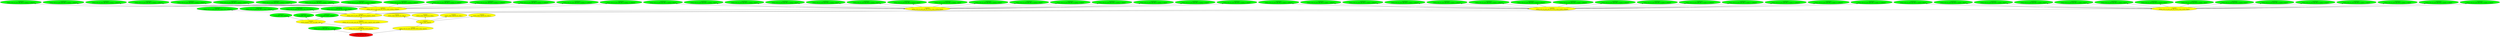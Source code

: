 digraph {
rankdir="BT"
ss_tail_light_24px_unflipped [fillcolor=green style="filled" label="<spriteset>\nss_tail_light_24px_unflipped"]
ss_tail_light_24px_flipped [fillcolor=green style="filled" label="<spriteset>\nss_tail_light_24px_flipped"]
ss_tail_light_empty_unflipped [fillcolor=green style="filled" label="<spriteset>\nss_tail_light_empty_unflipped"]
switch_graphics_layer_tail_light_24px [fillcolor=yellow style="filled" label="<switch>\nswitch_graphics_layer_tail_light_24px"]
switch_cargo_capacity_by_cargo_0 [fillcolor=yellow style="filled" label="<switch>\nswitch_cargo_capacity_by_cargo_0"]
switch_cargo_capacity_by_cargo_1 [fillcolor=yellow style="filled" label="<switch>\nswitch_cargo_capacity_by_cargo_1"]
switch_cargo_capacity_by_cargo_2 [fillcolor=yellow style="filled" label="<switch>\nswitch_cargo_capacity_by_cargo_2"]
switch_cargo_capacity_by_cargo_3 [fillcolor=yellow style="filled" label="<switch>\nswitch_cargo_capacity_by_cargo_3"]
switch_cargo_capacity [fillcolor=yellow style="filled" label="<switch>\nswitch_cargo_capacity"]
sliding_roof_car_pony_gen_6B_ss_has_cover_unflipped [fillcolor=green style="filled" label="<spriteset>\nsliding_roof_car_pony_gen_6B_ss_has_cover_unflipped"]
sliding_roof_car_pony_gen_6B_ss_empty_unflipped [fillcolor=green style="filled" label="<spriteset>\nsliding_roof_car_pony_gen_6B_ss_empty_unflipped"]
sliding_roof_car_pony_gen_6B_ss_loading_0_unflipped [fillcolor=green style="filled" label="<spriteset>\nsliding_roof_car_pony_gen_6B_ss_loading_0_unflipped"]
sliding_roof_car_pony_gen_6B_ss_loaded_0_unflipped [fillcolor=green style="filled" label="<spriteset>\nsliding_roof_car_pony_gen_6B_ss_loaded_0_unflipped"]
sliding_roof_car_pony_gen_6B_ss_loading_1_unflipped [fillcolor=green style="filled" label="<spriteset>\nsliding_roof_car_pony_gen_6B_ss_loading_1_unflipped"]
sliding_roof_car_pony_gen_6B_ss_loaded_1_unflipped [fillcolor=green style="filled" label="<spriteset>\nsliding_roof_car_pony_gen_6B_ss_loaded_1_unflipped"]
sliding_roof_car_pony_gen_6B_ss_loading_2_unflipped [fillcolor=green style="filled" label="<spriteset>\nsliding_roof_car_pony_gen_6B_ss_loading_2_unflipped"]
sliding_roof_car_pony_gen_6B_ss_loaded_2_unflipped [fillcolor=green style="filled" label="<spriteset>\nsliding_roof_car_pony_gen_6B_ss_loaded_2_unflipped"]
sliding_roof_car_pony_gen_6B_ss_loading_3_unflipped [fillcolor=green style="filled" label="<spriteset>\nsliding_roof_car_pony_gen_6B_ss_loading_3_unflipped"]
sliding_roof_car_pony_gen_6B_ss_loaded_3_unflipped [fillcolor=green style="filled" label="<spriteset>\nsliding_roof_car_pony_gen_6B_ss_loaded_3_unflipped"]
sliding_roof_car_pony_gen_6B_ss_loading_4_unflipped [fillcolor=green style="filled" label="<spriteset>\nsliding_roof_car_pony_gen_6B_ss_loading_4_unflipped"]
sliding_roof_car_pony_gen_6B_ss_loaded_4_unflipped [fillcolor=green style="filled" label="<spriteset>\nsliding_roof_car_pony_gen_6B_ss_loaded_4_unflipped"]
sliding_roof_car_pony_gen_6B_ss_loading_5_unflipped [fillcolor=green style="filled" label="<spriteset>\nsliding_roof_car_pony_gen_6B_ss_loading_5_unflipped"]
sliding_roof_car_pony_gen_6B_ss_loaded_5_unflipped [fillcolor=green style="filled" label="<spriteset>\nsliding_roof_car_pony_gen_6B_ss_loaded_5_unflipped"]
sliding_roof_car_pony_gen_6B_ss_loading_6_unflipped [fillcolor=green style="filled" label="<spriteset>\nsliding_roof_car_pony_gen_6B_ss_loading_6_unflipped"]
sliding_roof_car_pony_gen_6B_ss_loaded_6_unflipped [fillcolor=green style="filled" label="<spriteset>\nsliding_roof_car_pony_gen_6B_ss_loaded_6_unflipped"]
sliding_roof_car_pony_gen_6B_ss_loading_7_unflipped [fillcolor=green style="filled" label="<spriteset>\nsliding_roof_car_pony_gen_6B_ss_loading_7_unflipped"]
sliding_roof_car_pony_gen_6B_ss_loaded_7_unflipped [fillcolor=green style="filled" label="<spriteset>\nsliding_roof_car_pony_gen_6B_ss_loaded_7_unflipped"]
sliding_roof_car_pony_gen_6B_ss_loading_8_unflipped [fillcolor=green style="filled" label="<spriteset>\nsliding_roof_car_pony_gen_6B_ss_loading_8_unflipped"]
sliding_roof_car_pony_gen_6B_ss_loaded_8_unflipped [fillcolor=green style="filled" label="<spriteset>\nsliding_roof_car_pony_gen_6B_ss_loaded_8_unflipped"]
sliding_roof_car_pony_gen_6B_ss_loading_9_unflipped [fillcolor=green style="filled" label="<spriteset>\nsliding_roof_car_pony_gen_6B_ss_loading_9_unflipped"]
sliding_roof_car_pony_gen_6B_ss_loaded_9_unflipped [fillcolor=green style="filled" label="<spriteset>\nsliding_roof_car_pony_gen_6B_ss_loaded_9_unflipped"]
sliding_roof_car_pony_gen_6B_ss_loading_10_unflipped [fillcolor=green style="filled" label="<spriteset>\nsliding_roof_car_pony_gen_6B_ss_loading_10_unflipped"]
sliding_roof_car_pony_gen_6B_ss_loaded_10_unflipped [fillcolor=green style="filled" label="<spriteset>\nsliding_roof_car_pony_gen_6B_ss_loaded_10_unflipped"]
sliding_roof_car_pony_gen_6B_ss_loading_11_unflipped [fillcolor=green style="filled" label="<spriteset>\nsliding_roof_car_pony_gen_6B_ss_loading_11_unflipped"]
sliding_roof_car_pony_gen_6B_ss_loaded_11_unflipped [fillcolor=green style="filled" label="<spriteset>\nsliding_roof_car_pony_gen_6B_ss_loaded_11_unflipped"]
sliding_roof_car_pony_gen_6B_ss_loading_12_unflipped [fillcolor=green style="filled" label="<spriteset>\nsliding_roof_car_pony_gen_6B_ss_loading_12_unflipped"]
sliding_roof_car_pony_gen_6B_ss_loaded_12_unflipped [fillcolor=green style="filled" label="<spriteset>\nsliding_roof_car_pony_gen_6B_ss_loaded_12_unflipped"]
sliding_roof_car_pony_gen_6B_ss_loading_13_unflipped [fillcolor=green style="filled" label="<spriteset>\nsliding_roof_car_pony_gen_6B_ss_loading_13_unflipped"]
sliding_roof_car_pony_gen_6B_ss_loaded_13_unflipped [fillcolor=green style="filled" label="<spriteset>\nsliding_roof_car_pony_gen_6B_ss_loaded_13_unflipped"]
sliding_roof_car_pony_gen_6B_ss_loading_14_unflipped [fillcolor=green style="filled" label="<spriteset>\nsliding_roof_car_pony_gen_6B_ss_loading_14_unflipped"]
sliding_roof_car_pony_gen_6B_ss_loaded_14_unflipped [fillcolor=green style="filled" label="<spriteset>\nsliding_roof_car_pony_gen_6B_ss_loaded_14_unflipped"]
sliding_roof_car_pony_gen_6B_ss_has_cover_flipped [fillcolor=green style="filled" label="<spriteset>\nsliding_roof_car_pony_gen_6B_ss_has_cover_flipped"]
sliding_roof_car_pony_gen_6B_ss_empty_flipped [fillcolor=green style="filled" label="<spriteset>\nsliding_roof_car_pony_gen_6B_ss_empty_flipped"]
sliding_roof_car_pony_gen_6B_ss_loading_0_flipped [fillcolor=green style="filled" label="<spriteset>\nsliding_roof_car_pony_gen_6B_ss_loading_0_flipped"]
sliding_roof_car_pony_gen_6B_ss_loaded_0_flipped [fillcolor=green style="filled" label="<spriteset>\nsliding_roof_car_pony_gen_6B_ss_loaded_0_flipped"]
sliding_roof_car_pony_gen_6B_ss_loading_1_flipped [fillcolor=green style="filled" label="<spriteset>\nsliding_roof_car_pony_gen_6B_ss_loading_1_flipped"]
sliding_roof_car_pony_gen_6B_ss_loaded_1_flipped [fillcolor=green style="filled" label="<spriteset>\nsliding_roof_car_pony_gen_6B_ss_loaded_1_flipped"]
sliding_roof_car_pony_gen_6B_ss_loading_2_flipped [fillcolor=green style="filled" label="<spriteset>\nsliding_roof_car_pony_gen_6B_ss_loading_2_flipped"]
sliding_roof_car_pony_gen_6B_ss_loaded_2_flipped [fillcolor=green style="filled" label="<spriteset>\nsliding_roof_car_pony_gen_6B_ss_loaded_2_flipped"]
sliding_roof_car_pony_gen_6B_ss_loading_3_flipped [fillcolor=green style="filled" label="<spriteset>\nsliding_roof_car_pony_gen_6B_ss_loading_3_flipped"]
sliding_roof_car_pony_gen_6B_ss_loaded_3_flipped [fillcolor=green style="filled" label="<spriteset>\nsliding_roof_car_pony_gen_6B_ss_loaded_3_flipped"]
sliding_roof_car_pony_gen_6B_ss_loading_4_flipped [fillcolor=green style="filled" label="<spriteset>\nsliding_roof_car_pony_gen_6B_ss_loading_4_flipped"]
sliding_roof_car_pony_gen_6B_ss_loaded_4_flipped [fillcolor=green style="filled" label="<spriteset>\nsliding_roof_car_pony_gen_6B_ss_loaded_4_flipped"]
sliding_roof_car_pony_gen_6B_ss_loading_5_flipped [fillcolor=green style="filled" label="<spriteset>\nsliding_roof_car_pony_gen_6B_ss_loading_5_flipped"]
sliding_roof_car_pony_gen_6B_ss_loaded_5_flipped [fillcolor=green style="filled" label="<spriteset>\nsliding_roof_car_pony_gen_6B_ss_loaded_5_flipped"]
sliding_roof_car_pony_gen_6B_ss_loading_6_flipped [fillcolor=green style="filled" label="<spriteset>\nsliding_roof_car_pony_gen_6B_ss_loading_6_flipped"]
sliding_roof_car_pony_gen_6B_ss_loaded_6_flipped [fillcolor=green style="filled" label="<spriteset>\nsliding_roof_car_pony_gen_6B_ss_loaded_6_flipped"]
sliding_roof_car_pony_gen_6B_ss_loading_7_flipped [fillcolor=green style="filled" label="<spriteset>\nsliding_roof_car_pony_gen_6B_ss_loading_7_flipped"]
sliding_roof_car_pony_gen_6B_ss_loaded_7_flipped [fillcolor=green style="filled" label="<spriteset>\nsliding_roof_car_pony_gen_6B_ss_loaded_7_flipped"]
sliding_roof_car_pony_gen_6B_ss_loading_8_flipped [fillcolor=green style="filled" label="<spriteset>\nsliding_roof_car_pony_gen_6B_ss_loading_8_flipped"]
sliding_roof_car_pony_gen_6B_ss_loaded_8_flipped [fillcolor=green style="filled" label="<spriteset>\nsliding_roof_car_pony_gen_6B_ss_loaded_8_flipped"]
sliding_roof_car_pony_gen_6B_ss_loading_9_flipped [fillcolor=green style="filled" label="<spriteset>\nsliding_roof_car_pony_gen_6B_ss_loading_9_flipped"]
sliding_roof_car_pony_gen_6B_ss_loaded_9_flipped [fillcolor=green style="filled" label="<spriteset>\nsliding_roof_car_pony_gen_6B_ss_loaded_9_flipped"]
sliding_roof_car_pony_gen_6B_ss_loading_10_flipped [fillcolor=green style="filled" label="<spriteset>\nsliding_roof_car_pony_gen_6B_ss_loading_10_flipped"]
sliding_roof_car_pony_gen_6B_ss_loaded_10_flipped [fillcolor=green style="filled" label="<spriteset>\nsliding_roof_car_pony_gen_6B_ss_loaded_10_flipped"]
sliding_roof_car_pony_gen_6B_ss_loading_11_flipped [fillcolor=green style="filled" label="<spriteset>\nsliding_roof_car_pony_gen_6B_ss_loading_11_flipped"]
sliding_roof_car_pony_gen_6B_ss_loaded_11_flipped [fillcolor=green style="filled" label="<spriteset>\nsliding_roof_car_pony_gen_6B_ss_loaded_11_flipped"]
sliding_roof_car_pony_gen_6B_ss_loading_12_flipped [fillcolor=green style="filled" label="<spriteset>\nsliding_roof_car_pony_gen_6B_ss_loading_12_flipped"]
sliding_roof_car_pony_gen_6B_ss_loaded_12_flipped [fillcolor=green style="filled" label="<spriteset>\nsliding_roof_car_pony_gen_6B_ss_loaded_12_flipped"]
sliding_roof_car_pony_gen_6B_ss_loading_13_flipped [fillcolor=green style="filled" label="<spriteset>\nsliding_roof_car_pony_gen_6B_ss_loading_13_flipped"]
sliding_roof_car_pony_gen_6B_ss_loaded_13_flipped [fillcolor=green style="filled" label="<spriteset>\nsliding_roof_car_pony_gen_6B_ss_loaded_13_flipped"]
sliding_roof_car_pony_gen_6B_ss_loading_14_flipped [fillcolor=green style="filled" label="<spriteset>\nsliding_roof_car_pony_gen_6B_ss_loading_14_flipped"]
sliding_roof_car_pony_gen_6B_ss_loaded_14_flipped [fillcolor=green style="filled" label="<spriteset>\nsliding_roof_car_pony_gen_6B_ss_loaded_14_flipped"]
sliding_roof_car_pony_gen_6B_switch_cargo_loading_unflipped [fillcolor=yellow style="filled" label="<switch>\nsliding_roof_car_pony_gen_6B_switch_cargo_loading_unflipped"]
sliding_roof_car_pony_gen_6B_switch_cargo_loading_flipped [fillcolor=yellow style="filled" label="<switch>\nsliding_roof_car_pony_gen_6B_switch_cargo_loading_flipped"]
sliding_roof_car_pony_gen_6B_switch_cargo_loaded_unflipped [fillcolor=yellow style="filled" label="<switch>\nsliding_roof_car_pony_gen_6B_switch_cargo_loaded_unflipped"]
sliding_roof_car_pony_gen_6B_switch_cargo_loaded_flipped [fillcolor=yellow style="filled" label="<switch>\nsliding_roof_car_pony_gen_6B_switch_cargo_loaded_flipped"]
sliding_roof_car_pony_gen_6B_switch_graphics_vehicle [fillcolor=yellow style="filled" label="<switch>\nsliding_roof_car_pony_gen_6B_switch_graphics_vehicle"]
sliding_roof_car_pony_gen_6B_ss_purchase [fillcolor=green style="filled" label="<spriteset>\nsliding_roof_car_pony_gen_6B_ss_purchase"]
sliding_roof_car_pony_gen_6B_switch_set_layers_register_more_sprites [fillcolor=yellow style="filled" label="<switch>\nsliding_roof_car_pony_gen_6B_switch_set_layers_register_more_sprites"]
sliding_roof_car_pony_gen_6B_switch_graphics [fillcolor=yellow style="filled" label="<switch>\nsliding_roof_car_pony_gen_6B_switch_graphics"]
sliding_roof_car_pony_gen_6B_switch_cargo_capacity [fillcolor=yellow style="filled" label="<switch>\nsliding_roof_car_pony_gen_6B_switch_cargo_capacity"]
sliding_roof_car_pony_gen_6B [fillcolor=red style="filled" label="<FEAT_TRAINS 5220>\nsliding_roof_car_pony_gen_6B"]
sliding_roof_car_pony_gen_6B_switch_cargo_loading_unflipped->sliding_roof_car_pony_gen_6B_ss_loading_11_unflipped
sliding_roof_car_pony_gen_6B_switch_cargo_loading_flipped->sliding_roof_car_pony_gen_6B_ss_loading_8_flipped
sliding_roof_car_pony_gen_6B_switch_cargo_loaded_unflipped->sliding_roof_car_pony_gen_6B_ss_loaded_4_unflipped
sliding_roof_car_pony_gen_6B_switch_cargo_loaded_flipped->sliding_roof_car_pony_gen_6B_ss_loaded_9_flipped
sliding_roof_car_pony_gen_6B_switch_cargo_loaded_unflipped->sliding_roof_car_pony_gen_6B_ss_loaded_6_unflipped
sliding_roof_car_pony_gen_6B_switch_cargo_capacity->switch_cargo_capacity
sliding_roof_car_pony_gen_6B_switch_cargo_loading_flipped->sliding_roof_car_pony_gen_6B_ss_loading_9_flipped
sliding_roof_car_pony_gen_6B_switch_cargo_loading_unflipped->sliding_roof_car_pony_gen_6B_ss_loading_13_unflipped
sliding_roof_car_pony_gen_6B_switch_cargo_loading_unflipped->sliding_roof_car_pony_gen_6B_ss_loading_7_unflipped
sliding_roof_car_pony_gen_6B_switch_cargo_loading_flipped->sliding_roof_car_pony_gen_6B_ss_loading_11_flipped
sliding_roof_car_pony_gen_6B_switch_cargo_loaded_flipped->sliding_roof_car_pony_gen_6B_ss_loaded_11_flipped
switch_graphics_layer_tail_light_24px->ss_tail_light_empty_unflipped
sliding_roof_car_pony_gen_6B_switch_cargo_loading_unflipped->sliding_roof_car_pony_gen_6B_ss_loading_10_unflipped
sliding_roof_car_pony_gen_6B_switch_cargo_loaded_unflipped->sliding_roof_car_pony_gen_6B_ss_loaded_5_unflipped
sliding_roof_car_pony_gen_6B_switch_cargo_loading_unflipped->sliding_roof_car_pony_gen_6B_ss_loading_12_unflipped
sliding_roof_car_pony_gen_6B_switch_cargo_loading_flipped->sliding_roof_car_pony_gen_6B_ss_loading_7_flipped
sliding_roof_car_pony_gen_6B->sliding_roof_car_pony_gen_6B_switch_graphics
sliding_roof_car_pony_gen_6B->sliding_roof_car_pony_gen_6B_switch_cargo_capacity
sliding_roof_car_pony_gen_6B_switch_cargo_loading_unflipped->sliding_roof_car_pony_gen_6B_ss_loading_9_unflipped
sliding_roof_car_pony_gen_6B_switch_cargo_loading_flipped->sliding_roof_car_pony_gen_6B_ss_loading_3_flipped
sliding_roof_car_pony_gen_6B_switch_cargo_loaded_unflipped->sliding_roof_car_pony_gen_6B_ss_loaded_3_unflipped
sliding_roof_car_pony_gen_6B->sliding_roof_car_pony_gen_6B_ss_purchase
sliding_roof_car_pony_gen_6B_switch_cargo_loaded_flipped->sliding_roof_car_pony_gen_6B_ss_loaded_14_flipped
sliding_roof_car_pony_gen_6B_switch_cargo_loading_flipped->sliding_roof_car_pony_gen_6B_ss_loading_1_flipped
sliding_roof_car_pony_gen_6B_switch_graphics_vehicle->sliding_roof_car_pony_gen_6B_ss_empty_unflipped
sliding_roof_car_pony_gen_6B_switch_cargo_loaded_flipped->sliding_roof_car_pony_gen_6B_ss_loaded_1_flipped
sliding_roof_car_pony_gen_6B_switch_set_layers_register_more_sprites->sliding_roof_car_pony_gen_6B_switch_graphics_vehicle
sliding_roof_car_pony_gen_6B_switch_cargo_loaded_unflipped->sliding_roof_car_pony_gen_6B_ss_loaded_1_unflipped
sliding_roof_car_pony_gen_6B_switch_cargo_loading_unflipped->sliding_roof_car_pony_gen_6B_ss_loading_8_unflipped
sliding_roof_car_pony_gen_6B_switch_graphics->sliding_roof_car_pony_gen_6B_switch_set_layers_register_more_sprites
sliding_roof_car_pony_gen_6B_switch_cargo_loaded_unflipped->sliding_roof_car_pony_gen_6B_ss_loaded_14_unflipped
sliding_roof_car_pony_gen_6B_switch_cargo_loaded_flipped->sliding_roof_car_pony_gen_6B_ss_loaded_2_flipped
sliding_roof_car_pony_gen_6B_switch_cargo_loading_flipped->sliding_roof_car_pony_gen_6B_ss_loading_4_flipped
sliding_roof_car_pony_gen_6B_switch_cargo_loaded_unflipped->sliding_roof_car_pony_gen_6B_ss_loaded_7_unflipped
sliding_roof_car_pony_gen_6B_switch_cargo_loaded_unflipped->sliding_roof_car_pony_gen_6B_ss_loaded_2_unflipped
sliding_roof_car_pony_gen_6B_switch_cargo_loaded_unflipped->sliding_roof_car_pony_gen_6B_ss_loaded_11_unflipped
sliding_roof_car_pony_gen_6B_switch_cargo_loading_unflipped->sliding_roof_car_pony_gen_6B_ss_loading_6_unflipped
sliding_roof_car_pony_gen_6B_switch_cargo_loading_flipped->sliding_roof_car_pony_gen_6B_ss_loading_12_flipped
switch_cargo_capacity->switch_cargo_capacity_by_cargo_1
sliding_roof_car_pony_gen_6B_switch_cargo_loaded_flipped->sliding_roof_car_pony_gen_6B_ss_loaded_12_flipped
sliding_roof_car_pony_gen_6B_switch_cargo_loaded_flipped->sliding_roof_car_pony_gen_6B_ss_loaded_5_flipped
sliding_roof_car_pony_gen_6B_switch_graphics->switch_graphics_layer_tail_light_24px
sliding_roof_car_pony_gen_6B_switch_cargo_loading_unflipped->sliding_roof_car_pony_gen_6B_ss_loading_1_unflipped
switch_graphics_layer_tail_light_24px->ss_tail_light_24px_unflipped
sliding_roof_car_pony_gen_6B_switch_cargo_loading_unflipped->sliding_roof_car_pony_gen_6B_ss_loading_0_unflipped
sliding_roof_car_pony_gen_6B_switch_cargo_loaded_flipped->sliding_roof_car_pony_gen_6B_ss_loaded_4_flipped
sliding_roof_car_pony_gen_6B_switch_cargo_loaded_flipped->sliding_roof_car_pony_gen_6B_ss_loaded_7_flipped
sliding_roof_car_pony_gen_6B_switch_graphics_vehicle->sliding_roof_car_pony_gen_6B_switch_cargo_loading_flipped
sliding_roof_car_pony_gen_6B_switch_cargo_loaded_unflipped->sliding_roof_car_pony_gen_6B_ss_loaded_8_unflipped
switch_graphics_layer_tail_light_24px->ss_tail_light_24px_flipped
sliding_roof_car_pony_gen_6B_switch_cargo_loaded_flipped->sliding_roof_car_pony_gen_6B_ss_loaded_3_flipped
sliding_roof_car_pony_gen_6B_switch_cargo_loaded_flipped->sliding_roof_car_pony_gen_6B_ss_loaded_0_flipped
switch_cargo_capacity->switch_cargo_capacity_by_cargo_3
sliding_roof_car_pony_gen_6B_switch_cargo_loaded_unflipped->sliding_roof_car_pony_gen_6B_ss_loaded_12_unflipped
switch_cargo_capacity->switch_cargo_capacity_by_cargo_0
sliding_roof_car_pony_gen_6B_switch_graphics_vehicle->sliding_roof_car_pony_gen_6B_ss_has_cover_flipped
sliding_roof_car_pony_gen_6B_switch_cargo_loaded_flipped->sliding_roof_car_pony_gen_6B_ss_loaded_13_flipped
sliding_roof_car_pony_gen_6B_switch_graphics_vehicle->sliding_roof_car_pony_gen_6B_ss_empty_flipped
sliding_roof_car_pony_gen_6B_switch_cargo_loaded_unflipped->sliding_roof_car_pony_gen_6B_ss_loaded_0_unflipped
sliding_roof_car_pony_gen_6B_switch_cargo_loading_flipped->sliding_roof_car_pony_gen_6B_ss_loading_10_flipped
sliding_roof_car_pony_gen_6B_switch_cargo_loading_unflipped->sliding_roof_car_pony_gen_6B_ss_loading_2_unflipped
sliding_roof_car_pony_gen_6B_switch_graphics_vehicle->sliding_roof_car_pony_gen_6B_switch_cargo_loading_unflipped
sliding_roof_car_pony_gen_6B_switch_cargo_loading_flipped->sliding_roof_car_pony_gen_6B_ss_loading_14_flipped
sliding_roof_car_pony_gen_6B_switch_cargo_loaded_unflipped->sliding_roof_car_pony_gen_6B_ss_loaded_10_unflipped
sliding_roof_car_pony_gen_6B_switch_graphics_vehicle->sliding_roof_car_pony_gen_6B_ss_has_cover_unflipped
sliding_roof_car_pony_gen_6B_switch_cargo_loading_flipped->sliding_roof_car_pony_gen_6B_ss_loading_5_flipped
sliding_roof_car_pony_gen_6B_switch_cargo_loaded_flipped->sliding_roof_car_pony_gen_6B_ss_loaded_6_flipped
sliding_roof_car_pony_gen_6B_switch_cargo_loaded_unflipped->sliding_roof_car_pony_gen_6B_ss_loaded_9_unflipped
sliding_roof_car_pony_gen_6B_switch_cargo_loaded_flipped->sliding_roof_car_pony_gen_6B_ss_loaded_8_flipped
sliding_roof_car_pony_gen_6B_switch_cargo_loading_flipped->sliding_roof_car_pony_gen_6B_ss_loading_13_flipped
sliding_roof_car_pony_gen_6B_switch_cargo_loading_flipped->sliding_roof_car_pony_gen_6B_ss_loading_6_flipped
sliding_roof_car_pony_gen_6B_switch_cargo_loading_unflipped->sliding_roof_car_pony_gen_6B_ss_loading_14_unflipped
sliding_roof_car_pony_gen_6B_switch_cargo_loading_unflipped->sliding_roof_car_pony_gen_6B_ss_loading_3_unflipped
sliding_roof_car_pony_gen_6B_switch_cargo_loaded_flipped->sliding_roof_car_pony_gen_6B_ss_loaded_10_flipped
sliding_roof_car_pony_gen_6B_switch_cargo_loading_unflipped->sliding_roof_car_pony_gen_6B_ss_loading_4_unflipped
sliding_roof_car_pony_gen_6B_switch_cargo_loading_flipped->sliding_roof_car_pony_gen_6B_ss_loading_2_flipped
sliding_roof_car_pony_gen_6B_switch_graphics_vehicle->sliding_roof_car_pony_gen_6B_switch_cargo_loaded_unflipped
switch_cargo_capacity->switch_cargo_capacity_by_cargo_2
sliding_roof_car_pony_gen_6B_switch_cargo_loading_flipped->sliding_roof_car_pony_gen_6B_ss_loading_0_flipped
sliding_roof_car_pony_gen_6B_switch_cargo_loading_unflipped->sliding_roof_car_pony_gen_6B_ss_loading_5_unflipped
sliding_roof_car_pony_gen_6B_switch_cargo_loaded_unflipped->sliding_roof_car_pony_gen_6B_ss_loaded_13_unflipped
sliding_roof_car_pony_gen_6B_switch_graphics_vehicle->sliding_roof_car_pony_gen_6B_switch_cargo_loaded_flipped
}
